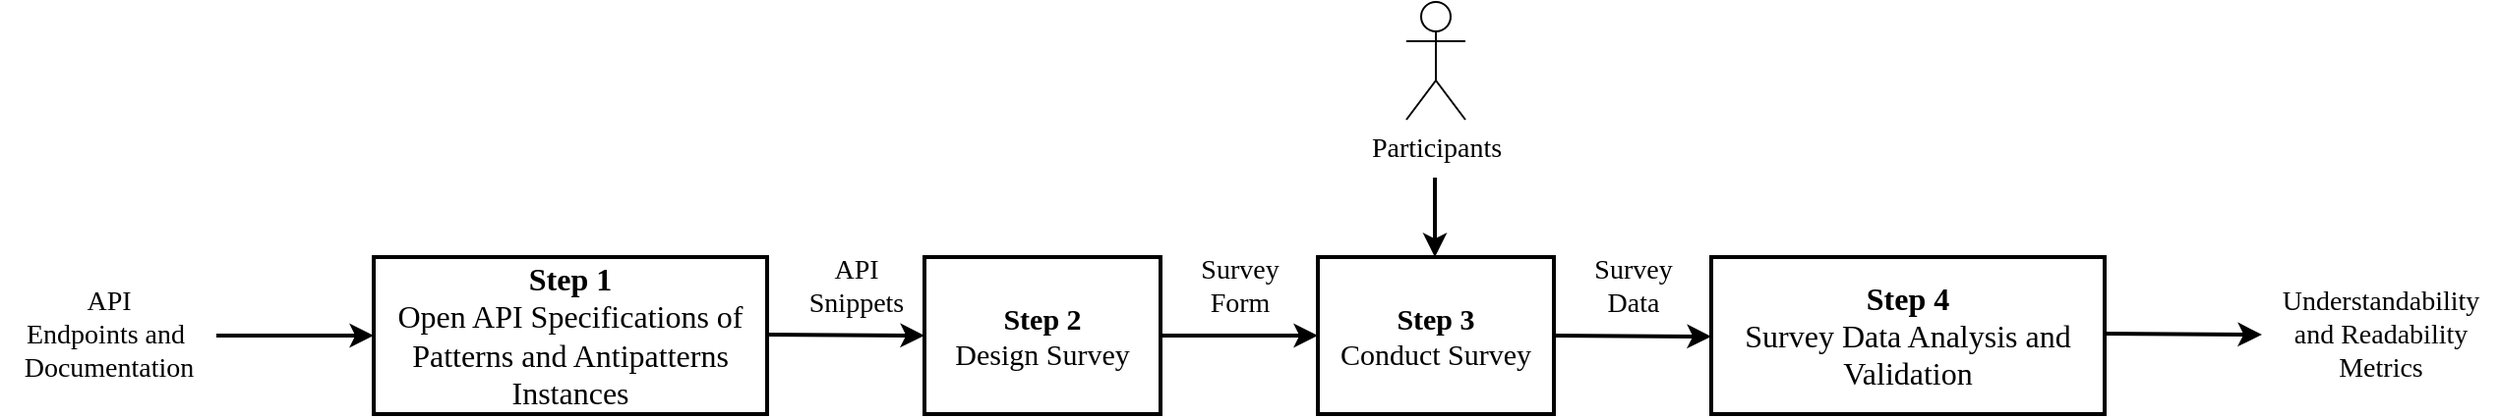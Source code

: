 <mxfile version="26.0.10">
  <diagram name="Page-1" id="SU60sq1JpARpPboAShl4">
    <mxGraphModel dx="1434" dy="746" grid="1" gridSize="10" guides="1" tooltips="1" connect="1" arrows="1" fold="1" page="1" pageScale="1" pageWidth="1100" pageHeight="850" math="0" shadow="0">
      <root>
        <mxCell id="0" />
        <mxCell id="1" parent="0" />
        <mxCell id="SRh0s-oIHB4yDXquQM8V-11" value="&lt;span style=&quot;border-color: var(--border-color); font-size: 15px;&quot;&gt;&lt;b style=&quot;font-size: 15px;&quot;&gt;Step 2&lt;/b&gt;&lt;/span&gt;&lt;font style=&quot;font-size: 15px;&quot;&gt;&lt;span style=&quot;font-size: 15px;&quot;&gt;&lt;br style=&quot;font-size: 15px;&quot;&gt;&lt;/span&gt;&lt;/font&gt;&lt;div style=&quot;font-size: 15px;&quot;&gt;Design Survey&lt;/div&gt;" style="rounded=0;whiteSpace=wrap;html=1;strokeWidth=2;container=0;fontStyle=0;fontFamily=Times New Roman;fontSize=15;" parent="1" vertex="1">
          <mxGeometry x="520" y="320" width="120" height="80" as="geometry" />
        </mxCell>
        <mxCell id="MPG2LtDlFFUvsX0TWPEw-2" value="&lt;font style=&quot;font-size: 16px;&quot;&gt;&lt;b style=&quot;&quot;&gt;Step 1&lt;/b&gt;&lt;/font&gt;&lt;div style=&quot;font-size: 16px;&quot;&gt;Open API Specifications of Patterns and Antipatterns Instances&lt;/div&gt;" style="rounded=0;whiteSpace=wrap;html=1;strokeWidth=2;container=0;fontStyle=0;fontFamily=Times New Roman;fontSize=15;" parent="1" vertex="1">
          <mxGeometry x="240" y="320" width="200" height="80" as="geometry" />
        </mxCell>
        <mxCell id="MPG2LtDlFFUvsX0TWPEw-14" value="API&lt;div style=&quot;font-size: 14px;&quot;&gt;Endpoints and&amp;nbsp;&lt;/div&gt;&lt;div style=&quot;font-size: 14px;&quot;&gt;Documentation&lt;/div&gt;" style="text;html=1;align=center;verticalAlign=middle;resizable=0;points=[];autosize=1;strokeColor=none;fillColor=none;fontFamily=Times New Roman;fontSize=14;" parent="1" vertex="1">
          <mxGeometry x="50" y="330" width="110" height="60" as="geometry" />
        </mxCell>
        <mxCell id="BFQiofP_KVZzvKJwiqv2-1" value="&lt;span style=&quot;border-color: var(--border-color); font-size: 15px;&quot;&gt;&lt;b style=&quot;font-size: 15px;&quot;&gt;Step 3&lt;/b&gt;&lt;/span&gt;&lt;font style=&quot;font-size: 15px;&quot;&gt;&lt;span style=&quot;font-size: 15px;&quot;&gt;&lt;br style=&quot;font-size: 15px;&quot;&gt;&lt;/span&gt;&lt;/font&gt;&lt;div style=&quot;font-size: 15px;&quot;&gt;Conduct Survey&lt;/div&gt;" style="rounded=0;whiteSpace=wrap;html=1;strokeWidth=2;container=0;fontStyle=0;fontFamily=Times New Roman;fontSize=15;" parent="1" vertex="1">
          <mxGeometry x="720" y="320" width="120" height="80" as="geometry" />
        </mxCell>
        <mxCell id="BFQiofP_KVZzvKJwiqv2-2" value="&lt;font style=&quot;font-size: 16px;&quot;&gt;&lt;b style=&quot;&quot;&gt;Step 4&lt;/b&gt;&lt;/font&gt;&lt;div&gt;&lt;font style=&quot;font-size: 16px;&quot;&gt;Survey Data Analysis and Validation&lt;/font&gt;&lt;/div&gt;" style="rounded=0;whiteSpace=wrap;html=1;strokeWidth=2;container=0;fontStyle=0;fontFamily=Times New Roman;fontSize=15;" parent="1" vertex="1">
          <mxGeometry x="920" y="320" width="200" height="80" as="geometry" />
        </mxCell>
        <mxCell id="BFQiofP_KVZzvKJwiqv2-11" value="Understandability&lt;div&gt;and Readability&lt;/div&gt;&lt;div&gt;Metrics&lt;/div&gt;" style="text;html=1;align=center;verticalAlign=middle;resizable=0;points=[];autosize=1;strokeColor=none;fillColor=none;fontFamily=Times New Roman;fontSize=14;" parent="1" vertex="1">
          <mxGeometry x="1200" y="330" width="120" height="60" as="geometry" />
        </mxCell>
        <mxCell id="BFQiofP_KVZzvKJwiqv2-17" value="" style="endArrow=classic;html=1;rounded=0;entryX=0;entryY=0.5;entryDx=0;entryDy=0;strokeWidth=2;" parent="1" target="MPG2LtDlFFUvsX0TWPEw-2" edge="1">
          <mxGeometry width="50" height="50" relative="1" as="geometry">
            <mxPoint x="160" y="360" as="sourcePoint" />
            <mxPoint x="70" y="425" as="targetPoint" />
          </mxGeometry>
        </mxCell>
        <mxCell id="BFQiofP_KVZzvKJwiqv2-18" value="" style="endArrow=classic;html=1;rounded=0;strokeWidth=2;" parent="1" edge="1">
          <mxGeometry width="50" height="50" relative="1" as="geometry">
            <mxPoint x="440" y="359.5" as="sourcePoint" />
            <mxPoint x="520" y="360" as="targetPoint" />
          </mxGeometry>
        </mxCell>
        <mxCell id="BFQiofP_KVZzvKJwiqv2-19" value="" style="endArrow=classic;html=1;rounded=0;strokeWidth=2;exitX=0.5;exitY=1;exitDx=0;exitDy=0;entryX=0;entryY=0.5;entryDx=0;entryDy=0;" parent="1" edge="1" target="BFQiofP_KVZzvKJwiqv2-1">
          <mxGeometry width="50" height="50" relative="1" as="geometry">
            <mxPoint x="640" y="360" as="sourcePoint" />
            <mxPoint x="640" y="480" as="targetPoint" />
          </mxGeometry>
        </mxCell>
        <mxCell id="aWsB_b7xHZIGF5ifSUPT-1" value="API&lt;div&gt;Snippets&lt;/div&gt;" style="text;html=1;align=center;verticalAlign=middle;resizable=0;points=[];autosize=1;strokeColor=none;fillColor=none;fontFamily=Times New Roman;fontSize=14;" parent="1" vertex="1">
          <mxGeometry x="450" y="310" width="70" height="50" as="geometry" />
        </mxCell>
        <mxCell id="aWsB_b7xHZIGF5ifSUPT-2" value="Survey&lt;div&gt;Form&lt;/div&gt;" style="text;html=1;align=center;verticalAlign=middle;resizable=0;points=[];autosize=1;strokeColor=none;fillColor=none;fontFamily=Times New Roman;fontSize=14;" parent="1" vertex="1">
          <mxGeometry x="650" y="310" width="60" height="50" as="geometry" />
        </mxCell>
        <mxCell id="aWsB_b7xHZIGF5ifSUPT-3" value="Survey&lt;div&gt;Data&lt;/div&gt;" style="text;html=1;align=center;verticalAlign=middle;resizable=0;points=[];autosize=1;strokeColor=none;fillColor=none;fontFamily=Times New Roman;fontSize=14;" parent="1" vertex="1">
          <mxGeometry x="850" y="310" width="60" height="50" as="geometry" />
        </mxCell>
        <mxCell id="zezNOt8Rdiag3C5I182z-1" value="&lt;font style=&quot;font-size: 14px;&quot; face=&quot;Times New Roman&quot;&gt;Participants&lt;/font&gt;" style="shape=umlActor;verticalLabelPosition=bottom;verticalAlign=top;html=1;outlineConnect=0;" parent="1" vertex="1">
          <mxGeometry x="765" y="190" width="30" height="60" as="geometry" />
        </mxCell>
        <mxCell id="zezNOt8Rdiag3C5I182z-2" value="" style="endArrow=classic;html=1;rounded=0;strokeWidth=2;" parent="1" edge="1">
          <mxGeometry width="50" height="50" relative="1" as="geometry">
            <mxPoint x="779.5" y="279.5" as="sourcePoint" />
            <mxPoint x="779.5" y="320" as="targetPoint" />
          </mxGeometry>
        </mxCell>
        <mxCell id="saYhSfzzYCNGBp1RGVr3-1" value="" style="endArrow=classic;html=1;rounded=0;strokeWidth=2;" edge="1" parent="1">
          <mxGeometry width="50" height="50" relative="1" as="geometry">
            <mxPoint x="840" y="360" as="sourcePoint" />
            <mxPoint x="920" y="360.5" as="targetPoint" />
          </mxGeometry>
        </mxCell>
        <mxCell id="saYhSfzzYCNGBp1RGVr3-2" value="" style="endArrow=classic;html=1;rounded=0;strokeWidth=2;" edge="1" parent="1">
          <mxGeometry width="50" height="50" relative="1" as="geometry">
            <mxPoint x="1120" y="359" as="sourcePoint" />
            <mxPoint x="1200" y="359.5" as="targetPoint" />
          </mxGeometry>
        </mxCell>
      </root>
    </mxGraphModel>
  </diagram>
</mxfile>

